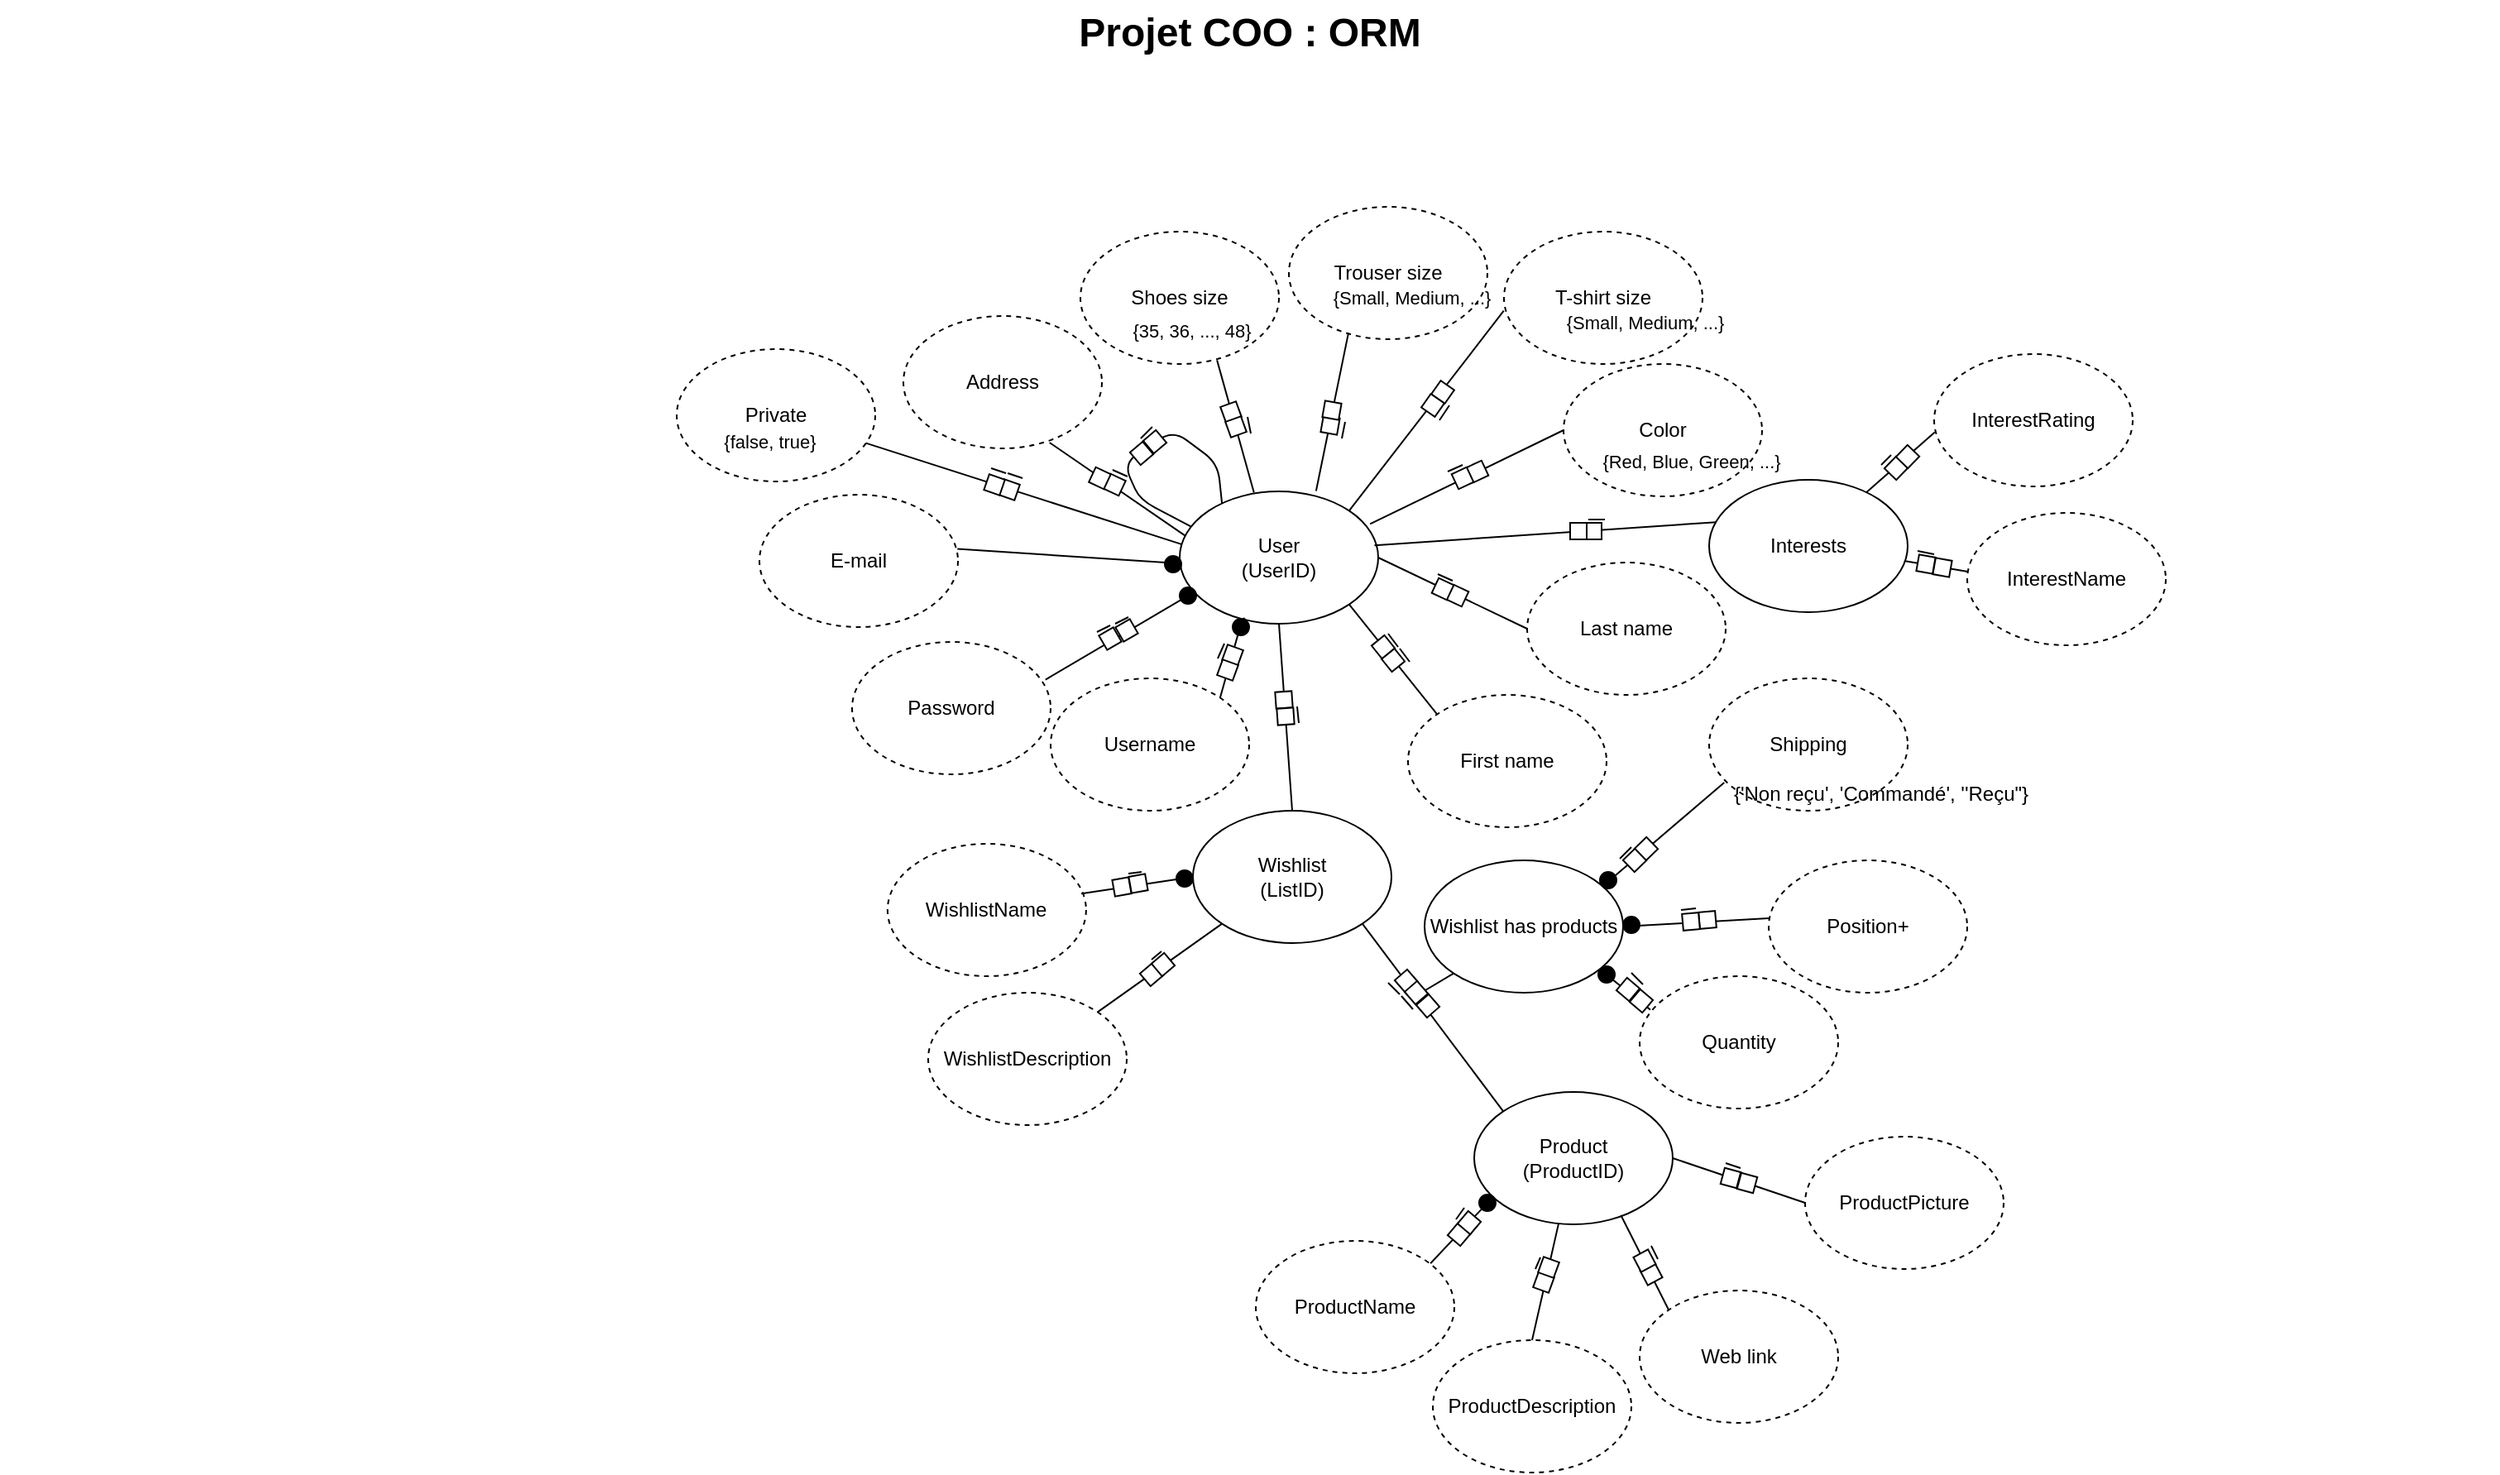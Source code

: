 <mxfile version="12.9.3" type="device"><diagram name="Page-1" id="929967ad-93f9-6ef4-fab6-5d389245f69c"><mxGraphModel dx="1205" dy="707" grid="1" gridSize="10" guides="1" tooltips="1" connect="1" arrows="1" fold="1" page="1" pageScale="1.5" pageWidth="1169" pageHeight="826" background="none" math="0" shadow="0"><root><mxCell id="0" style=";html=1;"/><mxCell id="1" style=";html=1;" parent="0"/><mxCell id="Ih-stfb0yc3LlGlRU3Db-9" value="" style="endArrow=none;html=1;exitX=0.793;exitY=0.094;exitDx=0;exitDy=0;exitPerimeter=0;entryX=0.003;entryY=0.591;entryDx=0;entryDy=0;entryPerimeter=0;" edge="1" parent="1" source="da_u3u_EK6mUuRbgSV3e-1" target="Ih-stfb0yc3LlGlRU3Db-1"><mxGeometry width="50" height="50" relative="1" as="geometry"><mxPoint x="1220" y="440" as="sourcePoint"/><mxPoint x="1270" y="390" as="targetPoint"/></mxGeometry></mxCell><mxCell id="1672d66443f91eb5-23" value="Projet COO : ORM" style="text;strokeColor=none;fillColor=none;html=1;fontSize=24;fontStyle=1;verticalAlign=middle;align=center;" parent="1" vertex="1"><mxGeometry x="121" y="150" width="1510" height="40" as="geometry"/></mxCell><mxCell id="jIVGavs9_M5bjKOVfZvE-7" value="Color" style="ellipse;whiteSpace=wrap;html=1;dashed=1;" parent="1" vertex="1"><mxGeometry x="1066" y="370" width="120" height="80" as="geometry"/></mxCell><mxCell id="jIVGavs9_M5bjKOVfZvE-22" value="" style="endArrow=none;html=1;entryX=0;entryY=0.5;entryDx=0;entryDy=0;exitX=0.959;exitY=0.246;exitDx=0;exitDy=0;exitPerimeter=0;" parent="1" source="jIVGavs9_M5bjKOVfZvE-30" target="jIVGavs9_M5bjKOVfZvE-7" edge="1"><mxGeometry width="50" height="50" relative="1" as="geometry"><mxPoint x="1124" y="398" as="sourcePoint"/><mxPoint x="1689.0" y="90" as="targetPoint"/></mxGeometry></mxCell><mxCell id="jIVGavs9_M5bjKOVfZvE-30" value="User&lt;br&gt;(UserID)" style="ellipse;whiteSpace=wrap;html=1;" parent="1" vertex="1"><mxGeometry x="834" y="447" width="120" height="80" as="geometry"/></mxCell><mxCell id="jIVGavs9_M5bjKOVfZvE-32" value="Address" style="ellipse;whiteSpace=wrap;html=1;dashed=1;" parent="1" vertex="1"><mxGeometry x="667" y="341" width="120" height="80" as="geometry"/></mxCell><mxCell id="jIVGavs9_M5bjKOVfZvE-33" value="" style="endArrow=none;html=1;entryX=0.736;entryY=0.956;entryDx=0;entryDy=0;exitX=0.028;exitY=0.335;exitDx=0;exitDy=0;exitPerimeter=0;entryPerimeter=0;" parent="1" source="jIVGavs9_M5bjKOVfZvE-30" target="jIVGavs9_M5bjKOVfZvE-32" edge="1"><mxGeometry width="50" height="50" relative="1" as="geometry"><mxPoint x="1454" y="440" as="sourcePoint"/><mxPoint x="1504" y="390" as="targetPoint"/></mxGeometry></mxCell><mxCell id="jIVGavs9_M5bjKOVfZvE-35" value="Last name" style="ellipse;whiteSpace=wrap;html=1;dashed=1;" parent="1" vertex="1"><mxGeometry x="1044" y="490" width="120" height="80" as="geometry"/></mxCell><mxCell id="jIVGavs9_M5bjKOVfZvE-36" value="First name" style="ellipse;whiteSpace=wrap;html=1;dashed=1;" parent="1" vertex="1"><mxGeometry x="972" y="570" width="120" height="80" as="geometry"/></mxCell><mxCell id="jIVGavs9_M5bjKOVfZvE-37" value="Wishlist&lt;br&gt;(ListID)" style="ellipse;whiteSpace=wrap;html=1;" parent="1" vertex="1"><mxGeometry x="842" y="640" width="120" height="80" as="geometry"/></mxCell><mxCell id="jIVGavs9_M5bjKOVfZvE-39" value="" style="endArrow=none;html=1;entryX=0;entryY=0.5;entryDx=0;entryDy=0;exitX=1;exitY=0.5;exitDx=0;exitDy=0;" parent="1" source="jIVGavs9_M5bjKOVfZvE-30" target="jIVGavs9_M5bjKOVfZvE-35" edge="1"><mxGeometry width="50" height="50" relative="1" as="geometry"><mxPoint x="1516.426" y="469.716" as="sourcePoint"/><mxPoint x="1591.574" y="408.284" as="targetPoint"/></mxGeometry></mxCell><mxCell id="jIVGavs9_M5bjKOVfZvE-40" value="" style="endArrow=none;html=1;entryX=0;entryY=0;entryDx=0;entryDy=0;exitX=1;exitY=1;exitDx=0;exitDy=0;" parent="1" source="jIVGavs9_M5bjKOVfZvE-30" target="jIVGavs9_M5bjKOVfZvE-36" edge="1"><mxGeometry width="50" height="50" relative="1" as="geometry"><mxPoint x="1526.426" y="479.716" as="sourcePoint"/><mxPoint x="1601.574" y="418.284" as="targetPoint"/></mxGeometry></mxCell><mxCell id="jIVGavs9_M5bjKOVfZvE-41" value="" style="endArrow=none;html=1;entryX=0.5;entryY=0;entryDx=0;entryDy=0;exitX=0.5;exitY=1;exitDx=0;exitDy=0;" parent="1" source="jIVGavs9_M5bjKOVfZvE-30" target="jIVGavs9_M5bjKOVfZvE-37" edge="1"><mxGeometry width="50" height="50" relative="1" as="geometry"><mxPoint x="1536.426" y="489.716" as="sourcePoint"/><mxPoint x="1611.574" y="428.284" as="targetPoint"/></mxGeometry></mxCell><mxCell id="jIVGavs9_M5bjKOVfZvE-43" value="WishlistDescription" style="ellipse;whiteSpace=wrap;html=1;dashed=1;" parent="1" vertex="1"><mxGeometry x="682" y="750" width="120" height="80" as="geometry"/></mxCell><mxCell id="jIVGavs9_M5bjKOVfZvE-46" value="" style="endArrow=none;html=1;entryX=0;entryY=1;entryDx=0;entryDy=0;exitX=1;exitY=0;exitDx=0;exitDy=0;" parent="1" source="jIVGavs9_M5bjKOVfZvE-43" target="jIVGavs9_M5bjKOVfZvE-37" edge="1"><mxGeometry width="50" height="50" relative="1" as="geometry"><mxPoint x="782" y="690" as="sourcePoint"/><mxPoint x="852" y="690" as="targetPoint"/></mxGeometry></mxCell><mxCell id="jIVGavs9_M5bjKOVfZvE-48" value="Product&lt;br&gt;(ProductID)" style="ellipse;whiteSpace=wrap;html=1;" parent="1" vertex="1"><mxGeometry x="1012" y="810" width="120" height="80" as="geometry"/></mxCell><mxCell id="jIVGavs9_M5bjKOVfZvE-49" value="" style="endArrow=none;html=1;entryX=1;entryY=1;entryDx=0;entryDy=0;exitX=0;exitY=0;exitDx=0;exitDy=0;" parent="1" source="jIVGavs9_M5bjKOVfZvE-48" target="jIVGavs9_M5bjKOVfZvE-37" edge="1"><mxGeometry width="50" height="50" relative="1" as="geometry"><mxPoint x="1012" y="950" as="sourcePoint"/><mxPoint x="1062" y="900" as="targetPoint"/></mxGeometry></mxCell><mxCell id="jIVGavs9_M5bjKOVfZvE-50" value="Shipping" style="ellipse;whiteSpace=wrap;html=1;dashed=1;" parent="1" vertex="1"><mxGeometry x="1154" y="560" width="120" height="80" as="geometry"/></mxCell><mxCell id="jIVGavs9_M5bjKOVfZvE-54" value="Web link" style="ellipse;whiteSpace=wrap;html=1;dashed=1;" parent="1" vertex="1"><mxGeometry x="1112" y="930" width="120" height="80" as="geometry"/></mxCell><mxCell id="jIVGavs9_M5bjKOVfZvE-56" value="Wishlist has products" style="ellipse;whiteSpace=wrap;html=1;" parent="1" vertex="1"><mxGeometry x="982" y="670" width="120" height="80" as="geometry"/></mxCell><mxCell id="jIVGavs9_M5bjKOVfZvE-57" value="ProductDescription" style="ellipse;whiteSpace=wrap;html=1;dashed=1;" parent="1" vertex="1"><mxGeometry x="987" y="960" width="120" height="80" as="geometry"/></mxCell><mxCell id="jIVGavs9_M5bjKOVfZvE-58" value="ProductPicture" style="ellipse;whiteSpace=wrap;html=1;dashed=1;" parent="1" vertex="1"><mxGeometry x="1212" y="837" width="120" height="80" as="geometry"/></mxCell><mxCell id="jIVGavs9_M5bjKOVfZvE-63" value="" style="endArrow=none;html=1;entryX=0;entryY=0.5;entryDx=0;entryDy=0;exitX=1;exitY=0.5;exitDx=0;exitDy=0;" parent="1" source="jIVGavs9_M5bjKOVfZvE-48" target="jIVGavs9_M5bjKOVfZvE-58" edge="1"><mxGeometry width="50" height="50" relative="1" as="geometry"><mxPoint x="1110.96" y="830" as="sourcePoint"/><mxPoint x="1149.574" y="758.284" as="targetPoint"/></mxGeometry></mxCell><mxCell id="jIVGavs9_M5bjKOVfZvE-64" value="" style="endArrow=none;html=1;entryX=0;entryY=0;entryDx=0;entryDy=0;exitX=0.739;exitY=0.931;exitDx=0;exitDy=0;exitPerimeter=0;" parent="1" source="jIVGavs9_M5bjKOVfZvE-48" target="jIVGavs9_M5bjKOVfZvE-54" edge="1"><mxGeometry width="50" height="50" relative="1" as="geometry"><mxPoint x="1100" y="900" as="sourcePoint"/><mxPoint x="1159.574" y="768.284" as="targetPoint"/></mxGeometry></mxCell><mxCell id="jIVGavs9_M5bjKOVfZvE-65" value="" style="endArrow=none;html=1;entryX=0.5;entryY=0;entryDx=0;entryDy=0;" parent="1" source="jIVGavs9_M5bjKOVfZvE-48" target="jIVGavs9_M5bjKOVfZvE-57" edge="1"><mxGeometry width="50" height="50" relative="1" as="geometry"><mxPoint x="1130.96" y="850" as="sourcePoint"/><mxPoint x="1169.574" y="778.284" as="targetPoint"/></mxGeometry></mxCell><mxCell id="j5jvxoO_s9bt74qul9Rj-1" value="Username" style="ellipse;whiteSpace=wrap;html=1;dashed=1;" parent="1" vertex="1"><mxGeometry x="756" y="560" width="120" height="80" as="geometry"/></mxCell><mxCell id="j5jvxoO_s9bt74qul9Rj-4" value="" style="endArrow=none;html=1;entryX=0.321;entryY=0.956;entryDx=0;entryDy=0;exitX=1;exitY=0;exitDx=0;exitDy=0;entryPerimeter=0;" parent="1" source="k3ryj7rknIusasmGlkbB-22" target="jIVGavs9_M5bjKOVfZvE-30" edge="1"><mxGeometry width="50" height="50" relative="1" as="geometry"><mxPoint x="536.426" y="549.716" as="sourcePoint"/><mxPoint x="559.574" y="525.284" as="targetPoint"/></mxGeometry></mxCell><mxCell id="j5jvxoO_s9bt74qul9Rj-8" value="" style="endArrow=none;html=1;entryX=0;entryY=1;entryDx=0;entryDy=0;" parent="1" target="jIVGavs9_M5bjKOVfZvE-56" edge="1"><mxGeometry width="50" height="50" relative="1" as="geometry"><mxPoint x="980" y="750" as="sourcePoint"/><mxPoint x="420" y="830" as="targetPoint"/></mxGeometry></mxCell><mxCell id="j5jvxoO_s9bt74qul9Rj-39" value="" style="group;rotation=5;" parent="1" vertex="1" connectable="0"><mxGeometry x="824" y="430" width="20" height="10" as="geometry"/></mxCell><mxCell id="j5jvxoO_s9bt74qul9Rj-44" value="" style="group;rotation=86;" parent="1" vertex="1" connectable="0"><mxGeometry x="887" y="573" width="20" height="10" as="geometry"/></mxCell><mxCell id="j5jvxoO_s9bt74qul9Rj-45" value="" style="rounded=0;whiteSpace=wrap;html=1;rotation=86;" parent="j5jvxoO_s9bt74qul9Rj-44" vertex="1"><mxGeometry x="5" y="-5" width="10" height="10" as="geometry"/></mxCell><mxCell id="j5jvxoO_s9bt74qul9Rj-46" value="" style="rounded=0;whiteSpace=wrap;html=1;rotation=86;" parent="j5jvxoO_s9bt74qul9Rj-44" vertex="1"><mxGeometry x="6" y="5" width="10" height="10" as="geometry"/></mxCell><mxCell id="j5jvxoO_s9bt74qul9Rj-51" value="" style="group;rotation=-40;" parent="1" vertex="1" connectable="0"><mxGeometry x="810" y="730" width="20" height="10" as="geometry"/></mxCell><mxCell id="j5jvxoO_s9bt74qul9Rj-52" value="" style="rounded=0;whiteSpace=wrap;html=1;rotation=-40;" parent="j5jvxoO_s9bt74qul9Rj-51" vertex="1"><mxGeometry x="2" y="4" width="10" height="10" as="geometry"/></mxCell><mxCell id="j5jvxoO_s9bt74qul9Rj-53" value="" style="rounded=0;whiteSpace=wrap;html=1;rotation=-40;" parent="j5jvxoO_s9bt74qul9Rj-51" vertex="1"><mxGeometry x="9" y="-2" width="10" height="10" as="geometry"/></mxCell><mxCell id="j5jvxoO_s9bt74qul9Rj-57" value="" style="group;rotation=49;" parent="1" vertex="1" connectable="0"><mxGeometry x="964" y="742" width="20" height="10" as="geometry"/></mxCell><mxCell id="j5jvxoO_s9bt74qul9Rj-58" value="" style="rounded=0;whiteSpace=wrap;html=1;rotation=49;" parent="j5jvxoO_s9bt74qul9Rj-57" vertex="1"><mxGeometry x="2" y="-4" width="10" height="10" as="geometry"/></mxCell><mxCell id="j5jvxoO_s9bt74qul9Rj-59" value="" style="rounded=0;whiteSpace=wrap;html=1;rotation=49;" parent="j5jvxoO_s9bt74qul9Rj-57" vertex="1"><mxGeometry x="8" y="3" width="10" height="10" as="geometry"/></mxCell><mxCell id="j5jvxoO_s9bt74qul9Rj-60" value="" style="rounded=0;whiteSpace=wrap;html=1;rotation=49;" parent="1" vertex="1"><mxGeometry x="979" y="753" width="10" height="10" as="geometry"/></mxCell><mxCell id="j5jvxoO_s9bt74qul9Rj-64" value="" style="group;rotation=-70;" parent="1" vertex="1" connectable="0"><mxGeometry x="1046" y="915" width="20" height="10" as="geometry"/></mxCell><mxCell id="j5jvxoO_s9bt74qul9Rj-61" value="" style="rounded=0;whiteSpace=wrap;html=1;rotation=-70;" parent="j5jvxoO_s9bt74qul9Rj-64" vertex="1"><mxGeometry x="3" y="5" width="10" height="10" as="geometry"/></mxCell><mxCell id="j5jvxoO_s9bt74qul9Rj-63" value="" style="rounded=0;whiteSpace=wrap;html=1;rotation=-70;" parent="j5jvxoO_s9bt74qul9Rj-64" vertex="1"><mxGeometry x="6" y="-4" width="10" height="10" as="geometry"/></mxCell><mxCell id="j5jvxoO_s9bt74qul9Rj-67" value="" style="group;rotation=15;" parent="1" vertex="1" connectable="0"><mxGeometry x="1162" y="858" width="20" height="10" as="geometry"/></mxCell><mxCell id="j5jvxoO_s9bt74qul9Rj-65" value="" style="rounded=0;whiteSpace=wrap;html=1;rotation=15;" parent="j5jvxoO_s9bt74qul9Rj-67" vertex="1"><mxGeometry x="10" y="2" width="10" height="10" as="geometry"/></mxCell><mxCell id="j5jvxoO_s9bt74qul9Rj-66" value="" style="rounded=0;whiteSpace=wrap;html=1;rotation=15;" parent="j5jvxoO_s9bt74qul9Rj-67" vertex="1"><mxGeometry y="-1" width="10" height="10" as="geometry"/></mxCell><mxCell id="j5jvxoO_s9bt74qul9Rj-68" value="" style="group;rotation=62;" parent="1" vertex="1" connectable="0"><mxGeometry x="1107" y="911" width="20" height="10" as="geometry"/></mxCell><mxCell id="j5jvxoO_s9bt74qul9Rj-69" value="" style="rounded=0;whiteSpace=wrap;html=1;rotation=62;" parent="j5jvxoO_s9bt74qul9Rj-68" vertex="1"><mxGeometry x="7" y="4" width="10" height="10" as="geometry"/></mxCell><mxCell id="j5jvxoO_s9bt74qul9Rj-70" value="" style="rounded=0;whiteSpace=wrap;html=1;rotation=62;" parent="j5jvxoO_s9bt74qul9Rj-68" vertex="1"><mxGeometry x="3" y="-4" width="10" height="10" as="geometry"/></mxCell><mxCell id="j5jvxoO_s9bt74qul9Rj-77" value="" style="group;rotation=25;" parent="1" vertex="1" connectable="0"><mxGeometry x="987" y="503" width="20" height="10" as="geometry"/></mxCell><mxCell id="j5jvxoO_s9bt74qul9Rj-78" value="" style="rounded=0;whiteSpace=wrap;html=1;rotation=25;" parent="j5jvxoO_s9bt74qul9Rj-77" vertex="1"><mxGeometry x="10" y="2" width="10" height="10" as="geometry"/></mxCell><mxCell id="j5jvxoO_s9bt74qul9Rj-79" value="" style="rounded=0;whiteSpace=wrap;html=1;rotation=25;" parent="j5jvxoO_s9bt74qul9Rj-77" vertex="1"><mxGeometry x="1" y="-2" width="10" height="10" as="geometry"/></mxCell><mxCell id="j5jvxoO_s9bt74qul9Rj-80" value="" style="group;rotation=51;" parent="1" vertex="1" connectable="0"><mxGeometry x="950" y="540" width="20" height="10" as="geometry"/></mxCell><mxCell id="j5jvxoO_s9bt74qul9Rj-81" value="" style="rounded=0;whiteSpace=wrap;html=1;rotation=51;" parent="j5jvxoO_s9bt74qul9Rj-80" vertex="1"><mxGeometry x="8" y="4" width="10" height="10" as="geometry"/></mxCell><mxCell id="j5jvxoO_s9bt74qul9Rj-82" value="" style="rounded=0;whiteSpace=wrap;html=1;rotation=51;" parent="j5jvxoO_s9bt74qul9Rj-80" vertex="1"><mxGeometry x="2" y="-4" width="10" height="10" as="geometry"/></mxCell><mxCell id="j5jvxoO_s9bt74qul9Rj-89" value="" style="group;rotation=-25;" parent="1" vertex="1" connectable="0"><mxGeometry x="1000" y="432" width="20" height="10" as="geometry"/></mxCell><mxCell id="j5jvxoO_s9bt74qul9Rj-90" value="" style="rounded=0;whiteSpace=wrap;html=1;rotation=-25;" parent="j5jvxoO_s9bt74qul9Rj-89" vertex="1"><mxGeometry x="9" y="-2" width="10" height="10" as="geometry"/></mxCell><mxCell id="j5jvxoO_s9bt74qul9Rj-91" value="" style="rounded=0;whiteSpace=wrap;html=1;rotation=-25;" parent="j5jvxoO_s9bt74qul9Rj-89" vertex="1"><mxGeometry y="2" width="10" height="10" as="geometry"/></mxCell><mxCell id="qXIojNMbWWccw3Ld3ZAH-1" value="Password" style="ellipse;whiteSpace=wrap;html=1;dashed=1;" parent="1" vertex="1"><mxGeometry x="636" y="538" width="120" height="80" as="geometry"/></mxCell><mxCell id="qXIojNMbWWccw3Ld3ZAH-2" value="" style="endArrow=none;html=1;entryX=0.057;entryY=0.77;entryDx=0;entryDy=0;exitX=0.974;exitY=0.285;exitDx=0;exitDy=0;exitPerimeter=0;entryPerimeter=0;" parent="1" source="k3ryj7rknIusasmGlkbB-23" target="jIVGavs9_M5bjKOVfZvE-30" edge="1"><mxGeometry width="50" height="50" relative="1" as="geometry"><mxPoint x="770" y="520" as="sourcePoint"/><mxPoint x="820" y="470" as="targetPoint"/></mxGeometry></mxCell><mxCell id="j7kts7VHe-uKLAfD876b-1" value="ProductName" style="ellipse;whiteSpace=wrap;html=1;dashed=1;" parent="1" vertex="1"><mxGeometry x="880" y="900" width="120" height="80" as="geometry"/></mxCell><mxCell id="j7kts7VHe-uKLAfD876b-2" value="" style="endArrow=none;html=1;entryX=0.088;entryY=0.804;entryDx=0;entryDy=0;entryPerimeter=0;exitX=0.88;exitY=0.17;exitDx=0;exitDy=0;exitPerimeter=0;" parent="1" source="j7kts7VHe-uKLAfD876b-1" target="jIVGavs9_M5bjKOVfZvE-48" edge="1"><mxGeometry width="50" height="50" relative="1" as="geometry"><mxPoint x="940" y="940" as="sourcePoint"/><mxPoint x="990" y="890" as="targetPoint"/></mxGeometry></mxCell><mxCell id="j7kts7VHe-uKLAfD876b-3" value="" style="group;rotation=-50;" parent="1" vertex="1" connectable="0"><mxGeometry x="997" y="887" width="20" height="10" as="geometry"/></mxCell><mxCell id="j7kts7VHe-uKLAfD876b-4" value="" style="rounded=0;whiteSpace=wrap;html=1;rotation=-50;" parent="j7kts7VHe-uKLAfD876b-3" vertex="1"><mxGeometry x="1" y="4" width="10" height="10" as="geometry"/></mxCell><mxCell id="j7kts7VHe-uKLAfD876b-5" value="" style="rounded=0;whiteSpace=wrap;html=1;rotation=-50;" parent="j7kts7VHe-uKLAfD876b-3" vertex="1"><mxGeometry x="7" y="-3" width="10" height="10" as="geometry"/></mxCell><mxCell id="j7kts7VHe-uKLAfD876b-6" value="WishlistName" style="ellipse;whiteSpace=wrap;html=1;dashed=1;" parent="1" vertex="1"><mxGeometry x="657.44" y="660" width="120" height="80" as="geometry"/></mxCell><mxCell id="j7kts7VHe-uKLAfD876b-7" value="" style="endArrow=none;html=1;entryX=0;entryY=0.5;entryDx=0;entryDy=0;exitX=0.976;exitY=0.376;exitDx=0;exitDy=0;exitPerimeter=0;" parent="1" source="j7kts7VHe-uKLAfD876b-6" target="jIVGavs9_M5bjKOVfZvE-37" edge="1"><mxGeometry width="50" height="50" relative="1" as="geometry"><mxPoint x="717.44" y="700" as="sourcePoint"/><mxPoint x="800" y="634.32" as="targetPoint"/></mxGeometry></mxCell><mxCell id="j7kts7VHe-uKLAfD876b-8" value="" style="group;rotation=-10;" parent="1" vertex="1" connectable="0"><mxGeometry x="795" y="681" width="20" height="10" as="geometry"/></mxCell><mxCell id="j7kts7VHe-uKLAfD876b-9" value="" style="rounded=0;whiteSpace=wrap;html=1;rotation=-10;" parent="j7kts7VHe-uKLAfD876b-8" vertex="1"><mxGeometry x="-1" width="10" height="10" as="geometry"/></mxCell><mxCell id="j7kts7VHe-uKLAfD876b-10" value="" style="rounded=0;whiteSpace=wrap;html=1;rotation=-10;" parent="1" vertex="1"><mxGeometry x="804" y="679" width="10" height="10" as="geometry"/></mxCell><mxCell id="da_u3u_EK6mUuRbgSV3e-1" value="Interests" style="ellipse;whiteSpace=wrap;html=1;" parent="1" vertex="1"><mxGeometry x="1154" y="440" width="120" height="80" as="geometry"/></mxCell><mxCell id="da_u3u_EK6mUuRbgSV3e-2" value="" style="endArrow=none;html=1;entryX=0.036;entryY=0.32;entryDx=0;entryDy=0;entryPerimeter=0;exitX=0.981;exitY=0.408;exitDx=0;exitDy=0;exitPerimeter=0;" parent="1" source="jIVGavs9_M5bjKOVfZvE-30" target="da_u3u_EK6mUuRbgSV3e-1" edge="1"><mxGeometry width="50" height="50" relative="1" as="geometry"><mxPoint x="1125.88" y="437.76" as="sourcePoint"/><mxPoint x="1204" y="380" as="targetPoint"/></mxGeometry></mxCell><mxCell id="da_u3u_EK6mUuRbgSV3e-3" value="" style="group;rotation=0;" parent="1" vertex="1" connectable="0"><mxGeometry x="1070" y="466" width="20" height="10" as="geometry"/></mxCell><mxCell id="da_u3u_EK6mUuRbgSV3e-4" value="" style="rounded=0;whiteSpace=wrap;html=1;rotation=0;" parent="da_u3u_EK6mUuRbgSV3e-3" vertex="1"><mxGeometry x="9" width="10" height="10" as="geometry"/></mxCell><mxCell id="da_u3u_EK6mUuRbgSV3e-5" value="" style="rounded=0;whiteSpace=wrap;html=1;rotation=0;" parent="da_u3u_EK6mUuRbgSV3e-3" vertex="1"><mxGeometry width="10" height="10" as="geometry"/></mxCell><mxCell id="da_u3u_EK6mUuRbgSV3e-6" value="InterestName" style="ellipse;whiteSpace=wrap;html=1;dashed=1;" parent="1" vertex="1"><mxGeometry x="1310" y="460" width="120" height="80" as="geometry"/></mxCell><mxCell id="da_u3u_EK6mUuRbgSV3e-18" value="T-shirt size" style="ellipse;whiteSpace=wrap;html=1;dashed=1;" parent="1" vertex="1"><mxGeometry x="1030" y="290" width="120" height="80" as="geometry"/></mxCell><mxCell id="da_u3u_EK6mUuRbgSV3e-19" value="Trouser size" style="ellipse;whiteSpace=wrap;html=1;dashed=1;" parent="1" vertex="1"><mxGeometry x="900" y="275" width="120" height="80" as="geometry"/></mxCell><mxCell id="da_u3u_EK6mUuRbgSV3e-20" value="Shoes size" style="ellipse;whiteSpace=wrap;html=1;dashed=1;" parent="1" vertex="1"><mxGeometry x="774" y="290" width="120" height="80" as="geometry"/></mxCell><mxCell id="da_u3u_EK6mUuRbgSV3e-21" value="" style="endArrow=none;html=1;exitX=0.688;exitY=0.971;exitDx=0;exitDy=0;exitPerimeter=0;entryX=0.374;entryY=0.008;entryDx=0;entryDy=0;entryPerimeter=0;" parent="1" source="da_u3u_EK6mUuRbgSV3e-20" target="jIVGavs9_M5bjKOVfZvE-30" edge="1"><mxGeometry width="50" height="50" relative="1" as="geometry"><mxPoint x="990" y="320" as="sourcePoint"/><mxPoint x="879" y="440" as="targetPoint"/></mxGeometry></mxCell><mxCell id="da_u3u_EK6mUuRbgSV3e-22" value="" style="endArrow=none;html=1;entryX=0.299;entryY=0.96;entryDx=0;entryDy=0;entryPerimeter=0;exitX=0.687;exitY=-0.003;exitDx=0;exitDy=0;exitPerimeter=0;" parent="1" source="jIVGavs9_M5bjKOVfZvE-30" target="da_u3u_EK6mUuRbgSV3e-19" edge="1"><mxGeometry width="50" height="50" relative="1" as="geometry"><mxPoint x="1020.64" y="330.56" as="sourcePoint"/><mxPoint x="1140" y="240" as="targetPoint"/></mxGeometry></mxCell><mxCell id="da_u3u_EK6mUuRbgSV3e-23" value="" style="endArrow=none;html=1;entryX=-0.001;entryY=0.598;entryDx=0;entryDy=0;entryPerimeter=0;exitX=1;exitY=0;exitDx=0;exitDy=0;" parent="1" source="jIVGavs9_M5bjKOVfZvE-30" target="da_u3u_EK6mUuRbgSV3e-18" edge="1"><mxGeometry width="50" height="50" relative="1" as="geometry"><mxPoint x="1063.0" y="355.36" as="sourcePoint"/><mxPoint x="1137.88" y="246.8" as="targetPoint"/></mxGeometry></mxCell><mxCell id="da_u3u_EK6mUuRbgSV3e-24" value="" style="group;rotation=100;" parent="1" vertex="1" connectable="0"><mxGeometry x="915" y="397" width="20" height="10" as="geometry"/></mxCell><mxCell id="da_u3u_EK6mUuRbgSV3e-25" value="" style="rounded=0;whiteSpace=wrap;html=1;rotation=100;" parent="da_u3u_EK6mUuRbgSV3e-24" vertex="1"><mxGeometry x="5" y="5" width="10" height="10" as="geometry"/></mxCell><mxCell id="da_u3u_EK6mUuRbgSV3e-26" value="" style="rounded=0;whiteSpace=wrap;html=1;rotation=100;" parent="da_u3u_EK6mUuRbgSV3e-24" vertex="1"><mxGeometry x="6" y="-4" width="10" height="10" as="geometry"/></mxCell><mxCell id="da_u3u_EK6mUuRbgSV3e-27" value="" style="group;rotation=-110;" parent="1" vertex="1" connectable="0"><mxGeometry x="856" y="398" width="20" height="10" as="geometry"/></mxCell><mxCell id="da_u3u_EK6mUuRbgSV3e-28" value="" style="rounded=0;whiteSpace=wrap;html=1;rotation=-110;" parent="da_u3u_EK6mUuRbgSV3e-27" vertex="1"><mxGeometry x="4" y="-4" width="10" height="10" as="geometry"/></mxCell><mxCell id="da_u3u_EK6mUuRbgSV3e-29" value="" style="rounded=0;whiteSpace=wrap;html=1;rotation=-110;" parent="da_u3u_EK6mUuRbgSV3e-27" vertex="1"><mxGeometry x="7" y="5" width="10" height="10" as="geometry"/></mxCell><mxCell id="da_u3u_EK6mUuRbgSV3e-49" value="" style="endArrow=none;html=1;entryX=0.076;entryY=0.788;entryDx=0;entryDy=0;entryPerimeter=0;exitX=0.906;exitY=0.185;exitDx=0;exitDy=0;exitPerimeter=0;" parent="1" source="jIVGavs9_M5bjKOVfZvE-56" target="jIVGavs9_M5bjKOVfZvE-50" edge="1"><mxGeometry width="50" height="50" relative="1" as="geometry"><mxPoint x="1040" y="720" as="sourcePoint"/><mxPoint x="1090" y="670" as="targetPoint"/></mxGeometry></mxCell><mxCell id="da_u3u_EK6mUuRbgSV3e-50" value="" style="endArrow=none;html=1;entryX=0;entryY=0.438;entryDx=0;entryDy=0;entryPerimeter=0;exitX=1;exitY=0.5;exitDx=0;exitDy=0;" parent="1" source="jIVGavs9_M5bjKOVfZvE-56" target="da_u3u_EK6mUuRbgSV3e-51" edge="1"><mxGeometry width="50" height="50" relative="1" as="geometry"><mxPoint x="1110" y="750" as="sourcePoint"/><mxPoint x="1160" y="700" as="targetPoint"/></mxGeometry></mxCell><mxCell id="da_u3u_EK6mUuRbgSV3e-51" value="Position+" style="ellipse;whiteSpace=wrap;html=1;dashed=1;" parent="1" vertex="1"><mxGeometry x="1190" y="670" width="120" height="80" as="geometry"/></mxCell><mxCell id="da_u3u_EK6mUuRbgSV3e-52" value="" style="group;rotation=-5;" parent="1" vertex="1" connectable="0"><mxGeometry x="1138" y="701" width="20" height="10" as="geometry"/></mxCell><mxCell id="da_u3u_EK6mUuRbgSV3e-53" value="" style="rounded=0;whiteSpace=wrap;html=1;rotation=-5;" parent="da_u3u_EK6mUuRbgSV3e-52" vertex="1"><mxGeometry x="10" width="10" height="10" as="geometry"/></mxCell><mxCell id="da_u3u_EK6mUuRbgSV3e-54" value="" style="rounded=0;whiteSpace=wrap;html=1;rotation=-5;" parent="da_u3u_EK6mUuRbgSV3e-52" vertex="1"><mxGeometry y="1" width="10" height="10" as="geometry"/></mxCell><mxCell id="k3ryj7rknIusasmGlkbB-92" value="" style="group;rotation=85;" parent="da_u3u_EK6mUuRbgSV3e-52" vertex="1" connectable="0"><mxGeometry x="9" y="-14" height="22" as="geometry"/></mxCell><mxCell id="k3ryj7rknIusasmGlkbB-93" value="" style="endArrow=none;html=1;fontSize=11;" parent="k3ryj7rknIusasmGlkbB-92" edge="1"><mxGeometry width="50" height="50" relative="1" as="geometry"><mxPoint x="-10" y="13" as="sourcePoint"/><mxPoint x="-1" y="12" as="targetPoint"/></mxGeometry></mxCell><mxCell id="da_u3u_EK6mUuRbgSV3e-55" value="" style="group;rotation=-44;" parent="1" vertex="1" connectable="0"><mxGeometry x="1102" y="661" width="20" height="10" as="geometry"/></mxCell><mxCell id="da_u3u_EK6mUuRbgSV3e-56" value="" style="rounded=0;whiteSpace=wrap;html=1;rotation=-44;" parent="da_u3u_EK6mUuRbgSV3e-55" vertex="1"><mxGeometry x="9" y="-3" width="10" height="10" as="geometry"/></mxCell><mxCell id="da_u3u_EK6mUuRbgSV3e-57" value="" style="rounded=0;whiteSpace=wrap;html=1;rotation=-44;" parent="da_u3u_EK6mUuRbgSV3e-55" vertex="1"><mxGeometry x="2" y="4" width="10" height="10" as="geometry"/></mxCell><mxCell id="da_u3u_EK6mUuRbgSV3e-64" value="Quantity" style="ellipse;whiteSpace=wrap;html=1;dashed=1;" parent="1" vertex="1"><mxGeometry x="1112" y="740" width="120" height="80" as="geometry"/></mxCell><mxCell id="da_u3u_EK6mUuRbgSV3e-65" value="" style="endArrow=none;html=1;entryX=0.054;entryY=0.254;entryDx=0;entryDy=0;entryPerimeter=0;exitX=0.889;exitY=0.831;exitDx=0;exitDy=0;exitPerimeter=0;" parent="1" source="jIVGavs9_M5bjKOVfZvE-56" target="da_u3u_EK6mUuRbgSV3e-64" edge="1"><mxGeometry width="50" height="50" relative="1" as="geometry"><mxPoint x="1070" y="800" as="sourcePoint"/><mxPoint x="1120" y="750" as="targetPoint"/></mxGeometry></mxCell><mxCell id="da_u3u_EK6mUuRbgSV3e-66" value="" style="group;rotation=40;" parent="1" vertex="1" connectable="0"><mxGeometry x="1099" y="746" width="20" height="10" as="geometry"/></mxCell><mxCell id="da_u3u_EK6mUuRbgSV3e-67" value="" style="rounded=0;whiteSpace=wrap;html=1;rotation=40;" parent="da_u3u_EK6mUuRbgSV3e-66" vertex="1"><mxGeometry x="9" y="4" width="10" height="10" as="geometry"/></mxCell><mxCell id="da_u3u_EK6mUuRbgSV3e-68" value="" style="rounded=0;whiteSpace=wrap;html=1;rotation=40;" parent="da_u3u_EK6mUuRbgSV3e-66" vertex="1"><mxGeometry x="1" y="-3" width="10" height="10" as="geometry"/></mxCell><mxCell id="k3ryj7rknIusasmGlkbB-1" value="" style="endArrow=none;html=1;entryX=0.058;entryY=0.267;entryDx=0;entryDy=0;entryPerimeter=0;exitX=0.213;exitY=0.09;exitDx=0;exitDy=0;exitPerimeter=0;" parent="1" source="jIVGavs9_M5bjKOVfZvE-30" target="jIVGavs9_M5bjKOVfZvE-30" edge="1"><mxGeometry width="50" height="50" relative="1" as="geometry"><mxPoint x="740" y="400" as="sourcePoint"/><mxPoint x="836" y="407" as="targetPoint"/><Array as="points"><mxPoint x="857" y="430"/><mxPoint x="830" y="410"/><mxPoint x="800" y="430"/><mxPoint x="810" y="452"/></Array></mxGeometry></mxCell><mxCell id="k3ryj7rknIusasmGlkbB-2" value="" style="rounded=0;whiteSpace=wrap;html=1;rotation=-130;" parent="1" vertex="1"><mxGeometry x="806" y="419" width="10" height="10" as="geometry"/></mxCell><mxCell id="k3ryj7rknIusasmGlkbB-4" value="" style="rounded=0;whiteSpace=wrap;html=1;rotation=-130;" parent="1" vertex="1"><mxGeometry x="814" y="412" width="10" height="10" as="geometry"/></mxCell><mxCell id="k3ryj7rknIusasmGlkbB-7" value="{'Non reçu', 'Commandé', ''Reçu&quot;}" style="text;html=1;strokeColor=none;fillColor=none;align=center;verticalAlign=middle;whiteSpace=wrap;rounded=0;" parent="1" vertex="1"><mxGeometry x="1158" y="620" width="200" height="20" as="geometry"/></mxCell><mxCell id="k3ryj7rknIusasmGlkbB-10" value="" style="group;rotation=120;" parent="1" vertex="1" connectable="0"><mxGeometry x="784.72" y="444" width="20" height="16" as="geometry"/></mxCell><mxCell id="j5jvxoO_s9bt74qul9Rj-40" value="" style="group;rotation=205;" parent="k3ryj7rknIusasmGlkbB-10" vertex="1" connectable="0"><mxGeometry width="20" height="16" as="geometry"/></mxCell><mxCell id="R_gByk7WLc_SYoypfElz-14" value="" style="group" parent="j5jvxoO_s9bt74qul9Rj-40" vertex="1" connectable="0"><mxGeometry x="-4" y="-10" width="19" height="14" as="geometry"/></mxCell><mxCell id="j5jvxoO_s9bt74qul9Rj-41" value="" style="rounded=0;whiteSpace=wrap;html=1;rotation=205;" parent="R_gByk7WLc_SYoypfElz-14" vertex="1"><mxGeometry x="9" y="4" width="10" height="10" as="geometry"/></mxCell><mxCell id="j5jvxoO_s9bt74qul9Rj-42" value="" style="rounded=0;whiteSpace=wrap;html=1;rotation=205;" parent="R_gByk7WLc_SYoypfElz-14" vertex="1"><mxGeometry width="10" height="10" as="geometry"/></mxCell><mxCell id="k3ryj7rknIusasmGlkbB-11" value="" style="group;rotation=-10;" parent="1" vertex="1" connectable="0"><mxGeometry x="980" y="385" width="20" height="10" as="geometry"/></mxCell><mxCell id="da_u3u_EK6mUuRbgSV3e-32" value="" style="group;rotation=-55;" parent="k3ryj7rknIusasmGlkbB-11" vertex="1" connectable="0"><mxGeometry width="20" height="10" as="geometry"/></mxCell><mxCell id="da_u3u_EK6mUuRbgSV3e-33" value="" style="rounded=0;whiteSpace=wrap;html=1;rotation=-55;" parent="da_u3u_EK6mUuRbgSV3e-32" vertex="1"><mxGeometry x="8" y="-3" width="10" height="10" as="geometry"/></mxCell><mxCell id="da_u3u_EK6mUuRbgSV3e-34" value="" style="rounded=0;whiteSpace=wrap;html=1;rotation=-55;" parent="da_u3u_EK6mUuRbgSV3e-32" vertex="1"><mxGeometry x="2" y="5" width="10" height="10" as="geometry"/></mxCell><mxCell id="k3ryj7rknIusasmGlkbB-14" value="" style="ellipse;whiteSpace=wrap;html=1;aspect=fixed;fillColor=#000000;" parent="1" vertex="1"><mxGeometry x="1015" y="872" width="10" height="10" as="geometry"/></mxCell><mxCell id="k3ryj7rknIusasmGlkbB-18" value="" style="ellipse;whiteSpace=wrap;html=1;aspect=fixed;fillColor=#000000;" parent="1" vertex="1"><mxGeometry x="1087" y="734" width="10" height="10" as="geometry"/></mxCell><mxCell id="k3ryj7rknIusasmGlkbB-19" value="" style="ellipse;whiteSpace=wrap;html=1;aspect=fixed;fillColor=#000000;" parent="1" vertex="1"><mxGeometry x="1102" y="704" width="10" height="10" as="geometry"/></mxCell><mxCell id="k3ryj7rknIusasmGlkbB-20" value="" style="ellipse;whiteSpace=wrap;html=1;aspect=fixed;fillColor=#000000;" parent="1" vertex="1"><mxGeometry x="1088" y="677" width="10" height="10" as="geometry"/></mxCell><mxCell id="k3ryj7rknIusasmGlkbB-21" value="" style="ellipse;whiteSpace=wrap;html=1;aspect=fixed;fillColor=#000000;" parent="1" vertex="1"><mxGeometry x="832" y="676" width="10" height="10" as="geometry"/></mxCell><mxCell id="k3ryj7rknIusasmGlkbB-31" value="" style="group" parent="1" vertex="1" connectable="0"><mxGeometry x="809" y="725" width="14" height="12" as="geometry"/></mxCell><mxCell id="k3ryj7rknIusasmGlkbB-30" value="" style="endArrow=none;html=1;fontSize=11;" parent="k3ryj7rknIusasmGlkbB-31" edge="1"><mxGeometry width="50" height="50" relative="1" as="geometry"><mxPoint x="8" y="5" as="sourcePoint"/><mxPoint x="14" as="targetPoint"/></mxGeometry></mxCell><mxCell id="k3ryj7rknIusasmGlkbB-32" value="" style="group;rotation=25;" parent="1" vertex="1" connectable="0"><mxGeometry x="796" y="671" width="14" height="12" as="geometry"/></mxCell><mxCell id="k3ryj7rknIusasmGlkbB-34" value="" style="endArrow=none;html=1;fontSize=11;" parent="k3ryj7rknIusasmGlkbB-32" edge="1"><mxGeometry width="50" height="50" relative="1" as="geometry"><mxPoint x="7" y="7" as="sourcePoint"/><mxPoint x="15" y="6" as="targetPoint"/></mxGeometry></mxCell><mxCell id="k3ryj7rknIusasmGlkbB-35" value="" style="group;rotation=-10;" parent="1" vertex="1" connectable="0"><mxGeometry x="993" y="882" width="14" height="12" as="geometry"/></mxCell><mxCell id="k3ryj7rknIusasmGlkbB-37" value="" style="endArrow=none;html=1;fontSize=11;" parent="k3ryj7rknIusasmGlkbB-35" edge="1"><mxGeometry width="50" height="50" relative="1" as="geometry"><mxPoint x="8" y="5" as="sourcePoint"/><mxPoint x="13" y="-2" as="targetPoint"/></mxGeometry></mxCell><mxCell id="k3ryj7rknIusasmGlkbB-38" value="" style="group;rotation=70;" parent="1" vertex="1" connectable="0"><mxGeometry x="1041" y="912" width="14" height="12" as="geometry"/></mxCell><mxCell id="k3ryj7rknIusasmGlkbB-40" value="" style="endArrow=none;html=1;fontSize=11;" parent="k3ryj7rknIusasmGlkbB-38" edge="1"><mxGeometry width="50" height="50" relative="1" as="geometry"><mxPoint x="8" y="5" as="sourcePoint"/><mxPoint x="11" y="-2" as="targetPoint"/></mxGeometry></mxCell><mxCell id="k3ryj7rknIusasmGlkbB-41" value="" style="group;rotation=110;" parent="1" vertex="1" connectable="0"><mxGeometry x="1117" y="906" width="14" height="12" as="geometry"/></mxCell><mxCell id="k3ryj7rknIusasmGlkbB-42" value="" style="endArrow=none;html=1;fontSize=11;" parent="k3ryj7rknIusasmGlkbB-41" edge="1"><mxGeometry width="50" height="50" relative="1" as="geometry"><mxPoint x="2" y="-3" as="sourcePoint"/><mxPoint x="6" y="5" as="targetPoint"/></mxGeometry></mxCell><mxCell id="k3ryj7rknIusasmGlkbB-44" value="" style="group;rotation=65;" parent="1" vertex="1" connectable="0"><mxGeometry x="1167" y="850" width="14" height="12" as="geometry"/></mxCell><mxCell id="k3ryj7rknIusasmGlkbB-45" value="" style="endArrow=none;html=1;fontSize=11;" parent="k3ryj7rknIusasmGlkbB-44" edge="1"><mxGeometry width="50" height="50" relative="1" as="geometry"><mxPoint x="-3" y="3" as="sourcePoint"/><mxPoint x="6" y="6" as="targetPoint"/></mxGeometry></mxCell><mxCell id="k3ryj7rknIusasmGlkbB-54" value="" style="group;rotation=-115;" parent="1" vertex="1" connectable="0"><mxGeometry x="785.44" y="440" width="14" height="12" as="geometry"/></mxCell><mxCell id="k3ryj7rknIusasmGlkbB-55" value="" style="endArrow=none;html=1;fontSize=11;" parent="k3ryj7rknIusasmGlkbB-54" edge="1"><mxGeometry width="50" height="50" relative="1" as="geometry"><mxPoint x="17" y="-2" as="sourcePoint"/><mxPoint x="8" y="-6" as="targetPoint"/></mxGeometry></mxCell><mxCell id="k3ryj7rknIusasmGlkbB-57" value="" style="group;rotation=-5;" parent="1" vertex="1" connectable="0"><mxGeometry x="802.44" y="409" width="14" height="12" as="geometry"/></mxCell><mxCell id="k3ryj7rknIusasmGlkbB-59" value="" style="endArrow=none;html=1;fontSize=11;" parent="k3ryj7rknIusasmGlkbB-57" edge="1"><mxGeometry width="50" height="50" relative="1" as="geometry"><mxPoint x="8" y="6" as="sourcePoint"/><mxPoint x="15" y="-1" as="targetPoint"/><Array as="points"><mxPoint x="8" y="6"/></Array></mxGeometry></mxCell><mxCell id="k3ryj7rknIusasmGlkbB-60" value="" style="group;rotation=-65;" parent="1" vertex="1" connectable="0"><mxGeometry x="866" y="396" width="14" height="12" as="geometry"/></mxCell><mxCell id="k3ryj7rknIusasmGlkbB-61" value="" style="endArrow=none;html=1;fontSize=11;" parent="k3ryj7rknIusasmGlkbB-60" edge="1"><mxGeometry width="50" height="50" relative="1" as="geometry"><mxPoint x="11" y="16" as="sourcePoint"/><mxPoint x="9" y="6" as="targetPoint"/></mxGeometry></mxCell><mxCell id="k3ryj7rknIusasmGlkbB-68" value="" style="group;rotation=10;" parent="1" vertex="1" connectable="0"><mxGeometry x="934" y="393" height="22" as="geometry"/></mxCell><mxCell id="k3ryj7rknIusasmGlkbB-66" value="" style="endArrow=none;html=1;fontSize=11;" parent="k3ryj7rknIusasmGlkbB-68" edge="1"><mxGeometry width="50" height="50" relative="1" as="geometry"><mxPoint x="-2" y="22" as="sourcePoint"/><mxPoint y="12" as="targetPoint"/></mxGeometry></mxCell><mxCell id="k3ryj7rknIusasmGlkbB-69" value="" style="group;rotation=30;" parent="1" vertex="1" connectable="0"><mxGeometry x="997" y="383" height="22" as="geometry"/></mxCell><mxCell id="k3ryj7rknIusasmGlkbB-70" value="" style="endArrow=none;html=1;fontSize=11;" parent="k3ryj7rknIusasmGlkbB-69" edge="1"><mxGeometry width="50" height="50" relative="1" as="geometry"><mxPoint x="-6" y="21" as="sourcePoint"/><mxPoint y="12" as="targetPoint"/></mxGeometry></mxCell><mxCell id="k3ryj7rknIusasmGlkbB-72" value="" style="group;rotation=62;" parent="1" vertex="1" connectable="0"><mxGeometry x="1006" y="419" height="22" as="geometry"/></mxCell><mxCell id="k3ryj7rknIusasmGlkbB-73" value="" style="endArrow=none;html=1;fontSize=11;" parent="k3ryj7rknIusasmGlkbB-72" edge="1"><mxGeometry width="50" height="50" relative="1" as="geometry"><mxPoint x="-10" y="16" as="sourcePoint"/><mxPoint x="-1" y="12" as="targetPoint"/></mxGeometry></mxCell><mxCell id="k3ryj7rknIusasmGlkbB-76" value="" style="group;rotation=90;" parent="1" vertex="1" connectable="0"><mxGeometry x="1080" y="453" height="22" as="geometry"/></mxCell><mxCell id="k3ryj7rknIusasmGlkbB-78" value="" style="endArrow=none;html=1;fontSize=11;" parent="k3ryj7rknIusasmGlkbB-76" edge="1"><mxGeometry width="50" height="50" relative="1" as="geometry"><mxPoint x="1" y="11" as="sourcePoint"/><mxPoint x="11" y="11" as="targetPoint"/></mxGeometry></mxCell><mxCell id="k3ryj7rknIusasmGlkbB-80" value="" style="group;rotation=110;" parent="1" vertex="1" connectable="0"><mxGeometry x="1000" y="490" height="22" as="geometry"/></mxCell><mxCell id="k3ryj7rknIusasmGlkbB-81" value="" style="endArrow=none;html=1;fontSize=11;" parent="k3ryj7rknIusasmGlkbB-80" edge="1"><mxGeometry width="50" height="50" relative="1" as="geometry"><mxPoint x="-10" y="7" as="sourcePoint"/><mxPoint x="-1" y="11" as="targetPoint"/></mxGeometry></mxCell><mxCell id="k3ryj7rknIusasmGlkbB-85" value="" style="group;rotation=140;" parent="1" vertex="1" connectable="0"><mxGeometry x="967" y="530" height="22" as="geometry"/></mxCell><mxCell id="k3ryj7rknIusasmGlkbB-86" value="" style="endArrow=none;html=1;fontSize=11;" parent="k3ryj7rknIusasmGlkbB-85" edge="1"><mxGeometry width="50" height="50" relative="1" as="geometry"><mxPoint x="-7" y="3" as="sourcePoint"/><mxPoint x="-1" y="11" as="targetPoint"/></mxGeometry></mxCell><mxCell id="k3ryj7rknIusasmGlkbB-87" value="" style="endArrow=none;html=1;fontSize=11;" parent="k3ryj7rknIusasmGlkbB-85" edge="1"><mxGeometry width="50" height="50" relative="1" as="geometry"><mxPoint y="12" as="sourcePoint"/><mxPoint x="6" y="20" as="targetPoint"/></mxGeometry></mxCell><mxCell id="k3ryj7rknIusasmGlkbB-91" value="" style="endArrow=none;html=1;fontSize=11;" parent="1" edge="1"><mxGeometry width="50" height="50" relative="1" as="geometry"><mxPoint x="905" y="577" as="sourcePoint"/><mxPoint x="906" y="587" as="targetPoint"/></mxGeometry></mxCell><mxCell id="k3ryj7rknIusasmGlkbB-88" value="" style="group;rotation=135;" parent="1" vertex="1" connectable="0"><mxGeometry x="1115" y="734" height="22" as="geometry"/></mxCell><mxCell id="k3ryj7rknIusasmGlkbB-89" value="" style="endArrow=none;html=1;fontSize=11;" parent="k3ryj7rknIusasmGlkbB-88" edge="1"><mxGeometry width="50" height="50" relative="1" as="geometry"><mxPoint x="-8" y="4" as="sourcePoint"/><mxPoint x="-1" y="11" as="targetPoint"/></mxGeometry></mxCell><mxCell id="k3ryj7rknIusasmGlkbB-95" value="" style="group;rotation=50;" parent="1" vertex="1" connectable="0"><mxGeometry x="1102" y="650" height="22" as="geometry"/></mxCell><mxCell id="k3ryj7rknIusasmGlkbB-96" value="" style="endArrow=none;html=1;fontSize=11;" parent="k3ryj7rknIusasmGlkbB-95" edge="1"><mxGeometry width="50" height="50" relative="1" as="geometry"><mxPoint x="-2" y="19" as="sourcePoint"/><mxPoint x="5" y="12" as="targetPoint"/></mxGeometry></mxCell><mxCell id="k3ryj7rknIusasmGlkbB-99" value="" style="group;rotation=136;" parent="1" vertex="1" connectable="0"><mxGeometry x="968" y="740" height="22" as="geometry"/></mxCell><mxCell id="k3ryj7rknIusasmGlkbB-100" value="" style="endArrow=none;html=1;fontSize=11;" parent="k3ryj7rknIusasmGlkbB-99" edge="1"><mxGeometry width="50" height="50" relative="1" as="geometry"><mxPoint x="-8" y="4" as="sourcePoint"/><mxPoint x="-1" y="11" as="targetPoint"/></mxGeometry></mxCell><mxCell id="k3ryj7rknIusasmGlkbB-101" value="" style="endArrow=none;html=1;fontSize=11;" parent="k3ryj7rknIusasmGlkbB-99" edge="1"><mxGeometry width="50" height="50" relative="1" as="geometry"><mxPoint y="12" as="sourcePoint"/><mxPoint x="7" y="20" as="targetPoint"/></mxGeometry></mxCell><mxCell id="k3ryj7rknIusasmGlkbB-103" value="{Small, Medium, ...}" style="text;html=1;strokeColor=none;fillColor=none;align=center;verticalAlign=middle;whiteSpace=wrap;rounded=0;fontSize=11;" parent="1" vertex="1"><mxGeometry x="1058.5" y="335" width="113" height="20" as="geometry"/></mxCell><mxCell id="k3ryj7rknIusasmGlkbB-104" value="{Small, Medium, ...}" style="text;html=1;strokeColor=none;fillColor=none;align=center;verticalAlign=middle;whiteSpace=wrap;rounded=0;fontSize=11;" parent="1" vertex="1"><mxGeometry x="917.5" y="320" width="113" height="20" as="geometry"/></mxCell><mxCell id="SqnTS0mZQs275ugt1u02-1" value="{Red, Blue, Green, ...}" style="text;html=1;strokeColor=none;fillColor=none;align=center;verticalAlign=middle;whiteSpace=wrap;rounded=0;fontSize=11;" parent="1" vertex="1"><mxGeometry x="1087" y="419" width="113" height="20" as="geometry"/></mxCell><mxCell id="SqnTS0mZQs275ugt1u02-2" value="{35, 36, ..., 48}" style="text;html=1;strokeColor=none;fillColor=none;align=center;verticalAlign=middle;whiteSpace=wrap;rounded=0;fontSize=11;" parent="1" vertex="1"><mxGeometry x="784.5" y="340" width="113" height="20" as="geometry"/></mxCell><mxCell id="k3ryj7rknIusasmGlkbB-22" value="" style="ellipse;whiteSpace=wrap;html=1;aspect=fixed;fillColor=#000000;" parent="1" vertex="1"><mxGeometry x="866" y="524" width="10" height="10" as="geometry"/></mxCell><mxCell id="R_gByk7WLc_SYoypfElz-5" value="" style="endArrow=none;html=1;entryX=0.321;entryY=0.956;entryDx=0;entryDy=0;exitX=1;exitY=0;exitDx=0;exitDy=0;entryPerimeter=0;" parent="1" source="j5jvxoO_s9bt74qul9Rj-1" target="k3ryj7rknIusasmGlkbB-22" edge="1"><mxGeometry width="50" height="50" relative="1" as="geometry"><mxPoint x="858.426" y="571.716" as="sourcePoint"/><mxPoint x="872.52" y="523.48" as="targetPoint"/></mxGeometry></mxCell><mxCell id="R_gByk7WLc_SYoypfElz-6" value="" style="group;rotation=-30;" parent="1" vertex="1" connectable="0"><mxGeometry x="852" y="540" width="21" height="20" as="geometry"/></mxCell><mxCell id="-wM-ybwJq2fRkzqRrC9q-2" value="" style="rounded=0;whiteSpace=wrap;html=1;rotation=-250;" parent="R_gByk7WLc_SYoypfElz-6" vertex="1"><mxGeometry x="9" y="1" width="10" height="10" as="geometry"/></mxCell><mxCell id="-wM-ybwJq2fRkzqRrC9q-8" value="" style="rounded=0;whiteSpace=wrap;html=1;rotation=-250;" parent="R_gByk7WLc_SYoypfElz-6" vertex="1"><mxGeometry x="6" y="10" width="10" height="10" as="geometry"/></mxCell><mxCell id="k3ryj7rknIusasmGlkbB-48" value="" style="group;rotation=-205;" parent="R_gByk7WLc_SYoypfElz-6" vertex="1" connectable="0"><mxGeometry x="-2" y="3" width="14" height="12" as="geometry"/></mxCell><mxCell id="k3ryj7rknIusasmGlkbB-49" value="" style="endArrow=none;html=1;fontSize=11;" parent="k3ryj7rknIusasmGlkbB-48" edge="1"><mxGeometry width="50" height="50" relative="1" as="geometry"><mxPoint x="11" y="-4" as="sourcePoint"/><mxPoint x="7" y="5" as="targetPoint"/></mxGeometry></mxCell><mxCell id="k3ryj7rknIusasmGlkbB-23" value="" style="ellipse;whiteSpace=wrap;html=1;aspect=fixed;fillColor=#000000;" parent="1" vertex="1"><mxGeometry x="834" y="505" width="10" height="10" as="geometry"/></mxCell><mxCell id="R_gByk7WLc_SYoypfElz-7" value="" style="endArrow=none;html=1;entryX=0.057;entryY=0.77;entryDx=0;entryDy=0;exitX=0.974;exitY=0.285;exitDx=0;exitDy=0;exitPerimeter=0;entryPerimeter=0;" parent="1" source="qXIojNMbWWccw3Ld3ZAH-1" target="k3ryj7rknIusasmGlkbB-23" edge="1"><mxGeometry width="50" height="50" relative="1" as="geometry"><mxPoint x="752.88" y="560.8" as="sourcePoint"/><mxPoint x="840.84" y="508.6" as="targetPoint"/></mxGeometry></mxCell><mxCell id="R_gByk7WLc_SYoypfElz-8" value="" style="group;rotation=-15;" parent="1" vertex="1" connectable="0"><mxGeometry x="787" y="529" width="20" height="10" as="geometry"/></mxCell><mxCell id="k3ryj7rknIusasmGlkbB-25" value="" style="group;rotation=-30;" parent="R_gByk7WLc_SYoypfElz-8" vertex="1" connectable="0"><mxGeometry width="20" height="10" as="geometry"/></mxCell><mxCell id="qXIojNMbWWccw3Ld3ZAH-3" value="" style="rounded=0;whiteSpace=wrap;html=1;rotation=-210;" parent="k3ryj7rknIusasmGlkbB-25" vertex="1"><mxGeometry y="2" width="10" height="10" as="geometry"/></mxCell><mxCell id="qXIojNMbWWccw3Ld3ZAH-4" value="" style="rounded=0;whiteSpace=wrap;html=1;rotation=-210;" parent="k3ryj7rknIusasmGlkbB-25" vertex="1"><mxGeometry x="10" y="-3" width="10" height="10" as="geometry"/></mxCell><mxCell id="R_gByk7WLc_SYoypfElz-9" value="" style="group;rotation=-10;" parent="1" vertex="1" connectable="0"><mxGeometry x="786" y="521" width="14" height="12" as="geometry"/></mxCell><mxCell id="k3ryj7rknIusasmGlkbB-51" value="" style="group;rotation=-160;" parent="R_gByk7WLc_SYoypfElz-9" vertex="1" connectable="0"><mxGeometry width="14" height="12" as="geometry"/></mxCell><mxCell id="k3ryj7rknIusasmGlkbB-52" value="" style="endArrow=none;html=1;fontSize=11;" parent="k3ryj7rknIusasmGlkbB-51" edge="1"><mxGeometry width="50" height="50" relative="1" as="geometry"><mxPoint x="17" y="2" as="sourcePoint"/><mxPoint x="9" y="6" as="targetPoint"/></mxGeometry></mxCell><mxCell id="k3ryj7rknIusasmGlkbB-53" value="" style="endArrow=none;html=1;fontSize=11;" parent="k3ryj7rknIusasmGlkbB-51" edge="1"><mxGeometry width="50" height="50" relative="1" as="geometry"><mxPoint x="6" y="7" as="sourcePoint"/><mxPoint x="-2" y="11" as="targetPoint"/><Array as="points"><mxPoint x="6" y="7"/></Array></mxGeometry></mxCell><mxCell id="R_gByk7WLc_SYoypfElz-11" value="E-mail" style="ellipse;whiteSpace=wrap;html=1;dashed=1;" parent="1" vertex="1"><mxGeometry x="580" y="449" width="120" height="80" as="geometry"/></mxCell><mxCell id="R_gByk7WLc_SYoypfElz-13" value="" style="endArrow=none;html=1;exitX=0.997;exitY=0.41;exitDx=0;exitDy=0;exitPerimeter=0;entryX=0.01;entryY=0.546;entryDx=0;entryDy=0;entryPerimeter=0;" parent="1" source="R_gByk7WLc_SYoypfElz-11" target="jIVGavs9_M5bjKOVfZvE-30" edge="1"><mxGeometry width="50" height="50" relative="1" as="geometry"><mxPoint x="675.22" y="460.32" as="sourcePoint"/><mxPoint x="830" y="492" as="targetPoint"/></mxGeometry></mxCell><mxCell id="DbBq7KJbSv8dig8-ajQX-3" value="" style="ellipse;whiteSpace=wrap;html=1;aspect=fixed;fillColor=#000000;" parent="1" vertex="1"><mxGeometry x="825" y="486" width="10" height="10" as="geometry"/></mxCell><mxCell id="4eLRWc8vF46ZS3_33dME-1" value="Private" style="ellipse;whiteSpace=wrap;html=1;dashed=1;" parent="1" vertex="1"><mxGeometry x="530" y="361" width="120" height="80" as="geometry"/></mxCell><mxCell id="4eLRWc8vF46ZS3_33dME-2" value="" style="endArrow=none;html=1;exitX=0.953;exitY=0.71;exitDx=0;exitDy=0;exitPerimeter=0;entryX=0.009;entryY=0.399;entryDx=0;entryDy=0;entryPerimeter=0;" parent="1" source="4eLRWc8vF46ZS3_33dME-1" target="jIVGavs9_M5bjKOVfZvE-30" edge="1"><mxGeometry width="50" height="50" relative="1" as="geometry"><mxPoint x="636.0" y="440.12" as="sourcePoint"/><mxPoint x="771.56" y="449.0" as="targetPoint"/></mxGeometry></mxCell><mxCell id="4eLRWc8vF46ZS3_33dME-3" value="" style="group;rotation=15;" parent="1" vertex="1" connectable="0"><mxGeometry x="716.044" y="432.0" width="21.911" height="19.601" as="geometry"/></mxCell><mxCell id="DbBq7KJbSv8dig8-ajQX-4" value="" style="group;rotation=27;" parent="4eLRWc8vF46ZS3_33dME-3" vertex="1" connectable="0"><mxGeometry x="1" y="2" width="19" height="16" as="geometry"/></mxCell><mxCell id="R_gByk7WLc_SYoypfElz-18" value="" style="group;rotation=-6;" parent="DbBq7KJbSv8dig8-ajQX-4" vertex="1" connectable="0"><mxGeometry y="2" width="19" height="14" as="geometry"/></mxCell><mxCell id="R_gByk7WLc_SYoypfElz-19" value="" style="rounded=0;whiteSpace=wrap;html=1;rotation=199;" parent="R_gByk7WLc_SYoypfElz-18" vertex="1"><mxGeometry x="9" y="5" width="10" height="10" as="geometry"/></mxCell><mxCell id="R_gByk7WLc_SYoypfElz-20" value="" style="rounded=0;whiteSpace=wrap;html=1;rotation=199;" parent="R_gByk7WLc_SYoypfElz-18" vertex="1"><mxGeometry y="2" width="10" height="10" as="geometry"/></mxCell><mxCell id="R_gByk7WLc_SYoypfElz-23" value="" style="endArrow=none;html=1;fontSize=11;" parent="DbBq7KJbSv8dig8-ajQX-4" edge="1"><mxGeometry width="50" height="50" relative="1" as="geometry"><mxPoint x="22" y="5" as="sourcePoint"/><mxPoint x="13" y="2" as="targetPoint"/></mxGeometry></mxCell><mxCell id="4eLRWc8vF46ZS3_33dME-10" value="" style="endArrow=none;html=1;fontSize=11;" parent="1" edge="1"><mxGeometry width="50" height="50" relative="1" as="geometry"><mxPoint x="729.044" y="436.0" as="sourcePoint"/><mxPoint x="720.044" y="433.0" as="targetPoint"/></mxGeometry></mxCell><mxCell id="4eLRWc8vF46ZS3_33dME-11" value="{false, true}" style="text;html=1;strokeColor=none;fillColor=none;align=center;verticalAlign=middle;whiteSpace=wrap;rounded=0;fontSize=11;" parent="1" vertex="1"><mxGeometry x="530" y="407" width="113" height="20" as="geometry"/></mxCell><mxCell id="Ih-stfb0yc3LlGlRU3Db-1" value="InterestRating" style="ellipse;whiteSpace=wrap;html=1;dashed=1;" vertex="1" parent="1"><mxGeometry x="1290" y="364" width="120" height="80" as="geometry"/></mxCell><mxCell id="Ih-stfb0yc3LlGlRU3Db-2" value="" style="group" vertex="1" connectable="0" parent="1"><mxGeometry x="1279.284" y="483" width="21.433" height="15.661" as="geometry"/></mxCell><mxCell id="da_u3u_EK6mUuRbgSV3e-7" value="" style="endArrow=none;html=1;exitX=0.003;exitY=0.444;exitDx=0;exitDy=0;entryX=0.988;entryY=0.614;entryDx=0;entryDy=0;entryPerimeter=0;exitPerimeter=0;" parent="Ih-stfb0yc3LlGlRU3Db-2" source="da_u3u_EK6mUuRbgSV3e-6" target="da_u3u_EK6mUuRbgSV3e-1" edge="1"><mxGeometry width="50" height="50" relative="1" as="geometry"><mxPoint x="-217.284" y="-153" as="sourcePoint"/><mxPoint x="-197.284" y="-93" as="targetPoint"/></mxGeometry></mxCell><mxCell id="da_u3u_EK6mUuRbgSV3e-12" value="" style="group;rotation=-170;" parent="Ih-stfb0yc3LlGlRU3Db-2" vertex="1" connectable="0"><mxGeometry x="0.716" y="4" width="20" height="10" as="geometry"/></mxCell><mxCell id="da_u3u_EK6mUuRbgSV3e-13" value="" style="rounded=0;whiteSpace=wrap;html=1;rotation=-170;" parent="da_u3u_EK6mUuRbgSV3e-12" vertex="1"><mxGeometry y="-1" width="10" height="10" as="geometry"/></mxCell><mxCell id="da_u3u_EK6mUuRbgSV3e-14" value="" style="rounded=0;whiteSpace=wrap;html=1;rotation=-170;" parent="da_u3u_EK6mUuRbgSV3e-12" vertex="1"><mxGeometry x="10" y="1" width="10" height="10" as="geometry"/></mxCell><mxCell id="Sm--c1zhmxhzu38il8tN-2" value="" style="endArrow=none;html=1;fontSize=11;" parent="Ih-stfb0yc3LlGlRU3Db-2" edge="1"><mxGeometry width="50" height="50" relative="1" as="geometry"><mxPoint x="0.716" as="sourcePoint"/><mxPoint x="10.716" y="2" as="targetPoint"/></mxGeometry></mxCell><mxCell id="Ih-stfb0yc3LlGlRU3Db-3" value="" style="group;rotation=-56;" vertex="1" connectable="0" parent="1"><mxGeometry x="1260.004" y="420" width="21.433" height="15.661" as="geometry"/></mxCell><mxCell id="Ih-stfb0yc3LlGlRU3Db-5" value="" style="group;rotation=-226;" vertex="1" connectable="0" parent="Ih-stfb0yc3LlGlRU3Db-3"><mxGeometry x="1" y="4" width="20" height="10" as="geometry"/></mxCell><mxCell id="Ih-stfb0yc3LlGlRU3Db-6" value="" style="rounded=0;whiteSpace=wrap;html=1;rotation=-226;" vertex="1" parent="Ih-stfb0yc3LlGlRU3Db-5"><mxGeometry x="1" y="4" width="10" height="10" as="geometry"/></mxCell><mxCell id="Ih-stfb0yc3LlGlRU3Db-7" value="" style="rounded=0;whiteSpace=wrap;html=1;rotation=-226;" vertex="1" parent="Ih-stfb0yc3LlGlRU3Db-5"><mxGeometry x="8" y="-3" width="10" height="10" as="geometry"/></mxCell><mxCell id="Ih-stfb0yc3LlGlRU3Db-8" value="" style="endArrow=none;html=1;fontSize=11;" edge="1" parent="Ih-stfb0yc3LlGlRU3Db-3"><mxGeometry width="50" height="50" relative="1" as="geometry"><mxPoint x="-2" y="11" as="sourcePoint"/><mxPoint x="4" y="5" as="targetPoint"/></mxGeometry></mxCell></root></mxGraphModel></diagram></mxfile>